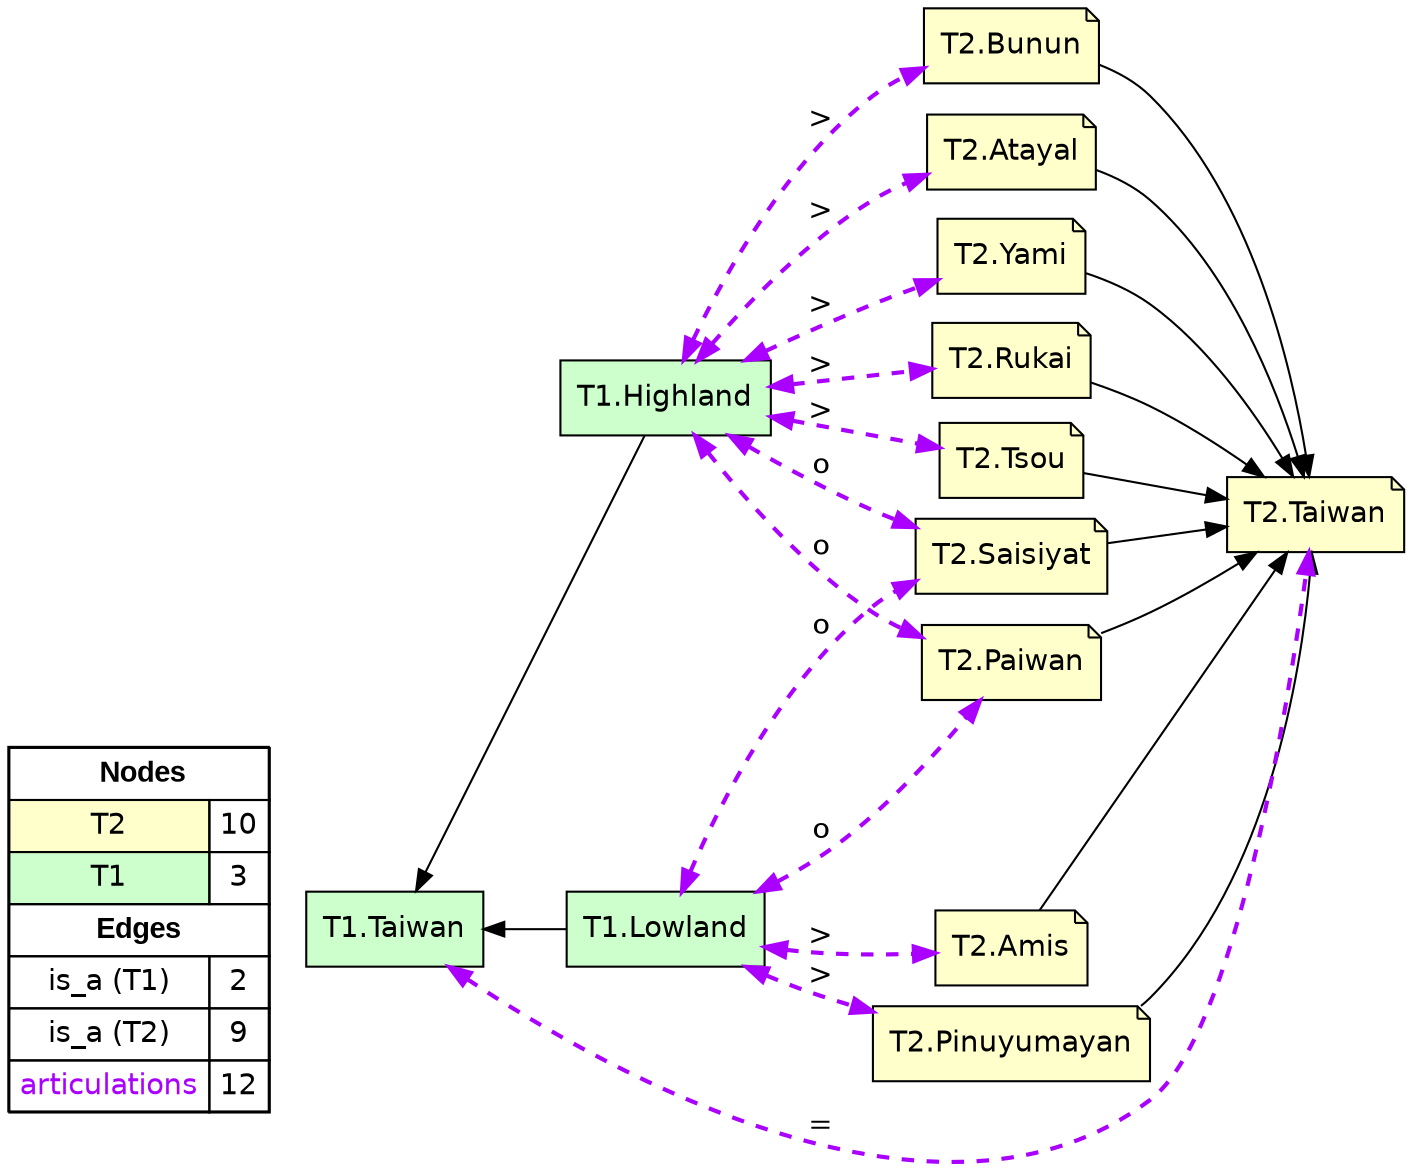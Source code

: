 digraph{
rankdir=LR
node[shape=circle style=filled fillcolor="#FFFFFF"] 
node[shape=note style=filled fillcolor="#FFFFCC" fontname="helvetica"] 
"T2.Taiwan"
"T2.Yami"
"T2.Rukai"
"T2.Tsou"
"T2.Saisiyat"
"T2.Amis"
"T2.Bunun"
"T2.Atayal"
"T2.Pinuyumayan"
"T2.Paiwan"
node[shape=circle style=filled fillcolor="#FFFFFF"] 
node[shape=box style=filled fillcolor="#CCFFCC" fontname="helvetica"] 
"T1.Lowland"
"T1.Taiwan"
"T1.Highland"
edge[style=solid color="#000000" constraint=true penwidth=1 dir=forward]
edge[style=solid color="#000000" constraint=true penwidth=1 dir=forward]
"T1.Taiwan" -> "T1.Lowland" [dir=back]
"T1.Taiwan" -> "T1.Highland" [dir=back]
edge[style=solid color="#000000" constraint=true penwidth=1 dir=forward]
edge[style=solid color="#000000" constraint=true penwidth=1 dir=forward]
"T2.Saisiyat" -> "T2.Taiwan"
"T2.Tsou" -> "T2.Taiwan"
"T2.Atayal" -> "T2.Taiwan"
"T2.Rukai" -> "T2.Taiwan"
"T2.Paiwan" -> "T2.Taiwan"
"T2.Amis" -> "T2.Taiwan"
"T2.Bunun" -> "T2.Taiwan"
"T2.Yami" -> "T2.Taiwan"
"T2.Pinuyumayan" -> "T2.Taiwan"
edge[style=solid color="#000000" constraint=true penwidth=1 dir=forward]
edge[style=dashed color="#AA00FF" constraint=true penwidth=2 dir=both]
"T1.Highland" -> "T2.Rukai" [label=">"]
"T1.Lowland" -> "T2.Pinuyumayan" [label=">"]
"T1.Highland" -> "T2.Tsou" [label=">"]
"T1.Highland" -> "T2.Yami" [label=">"]
"T1.Highland" -> "T2.Paiwan" [label="o"]
"T1.Lowland" -> "T2.Amis" [label=">"]
"T1.Highland" -> "T2.Bunun" [label=">"]
"T1.Lowland" -> "T2.Saisiyat" [label="o"]
"T1.Highland" -> "T2.Atayal" [label=">"]
"T1.Highland" -> "T2.Saisiyat" [label="o"]
"T1.Taiwan" -> "T2.Taiwan" [label="="]
"T1.Lowland" -> "T2.Paiwan" [label="o"]
node[shape=box] 
{rank=source Legend [fillcolor= white margin=0 label=< 
 <TABLE BORDER="0" CELLBORDER="1" CELLSPACING="0" CELLPADDING="4"> 
<TR> <TD COLSPAN="2"><font face="Arial Black"> Nodes</font></TD> </TR> 
<TR> 
 <TD bgcolor="#FFFFCC" fontname="helvetica">T2</TD> 
 <TD>10</TD> 
 </TR> 
<TR> 
 <TD bgcolor="#CCFFCC" fontname="helvetica">T1</TD> 
 <TD>3</TD> 
 </TR> 
<TR> <TD COLSPAN="2"><font face = "Arial Black"> Edges </font></TD> </TR> 
<TR> 
 <TD><font color ="#000000">is_a (T1)</font></TD><TD>2</TD>
</TR>
<TR> 
 <TD><font color ="#000000">is_a (T2)</font></TD><TD>9</TD>
</TR>
<TR> 
 <TD><font color ="#AA00FF">articulations</font></TD><TD>12</TD>
</TR>
</TABLE> 
 >] } 
}